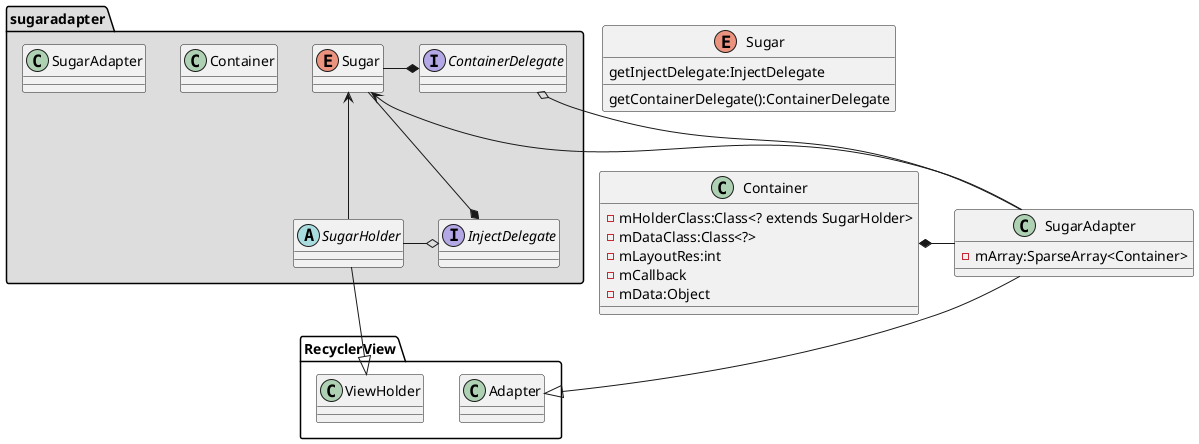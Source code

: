 @startuml

package sugaradapter #ddd {
    class Container
    enum Sugar
    class SugarAdapter
    abstract class SugarHolder
    interface ContainerDelegate
    interface InjectDelegate
}

class Container {
   - mHolderClass:Class<? extends SugarHolder>
   - mDataClass:Class<?>
   - mLayoutRes:int
   - mCallback
   - mData:Object
}

class SugarAdapter {
    - mArray:SparseArray<Container>
}

RecyclerView.ViewHolder <|-up- SugarHolder
RecyclerView.Adapter <|-up- SugarAdapter

Container *---right- SugarAdapter
ContainerDelegate *---right- Sugar
InjectDelegate *---left- Sugar

ContainerDelegate o---right- SugarAdapter
InjectDelegate o--left- SugarHolder

Sugar <-- SugarAdapter
Sugar <-- SugarHolder

enum Sugar {
    getContainerDelegate():ContainerDelegate
    getInjectDelegate:InjectDelegate
}

@enduml
